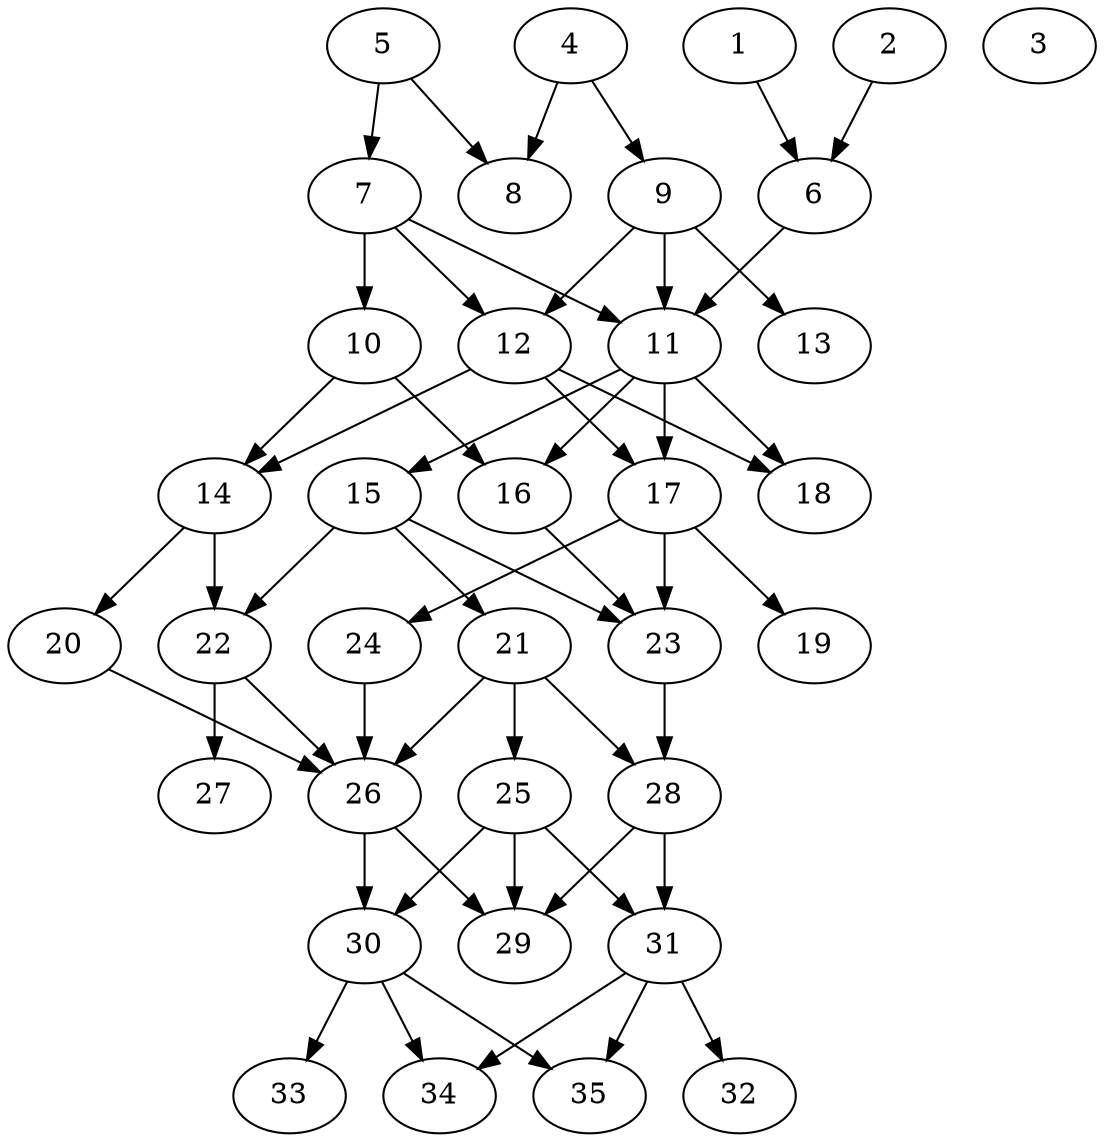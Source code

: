 // DAG automatically generated by daggen at Thu Oct  3 14:05:36 2019
// ./daggen --dot -n 35 --ccr 0.4 --fat 0.5 --regular 0.7 --density 0.6 --mindata 5242880 --maxdata 52428800 
digraph G {
  1 [size="15365120", alpha="0.12", expect_size="6146048"] 
  1 -> 6 [size ="6146048"]
  2 [size="102376960", alpha="0.19", expect_size="40950784"] 
  2 -> 6 [size ="40950784"]
  3 [size="76157440", alpha="0.05", expect_size="30462976"] 
  4 [size="66232320", alpha="0.17", expect_size="26492928"] 
  4 -> 8 [size ="26492928"]
  4 -> 9 [size ="26492928"]
  5 [size="121075200", alpha="0.10", expect_size="48430080"] 
  5 -> 7 [size ="48430080"]
  5 -> 8 [size ="48430080"]
  6 [size="32929280", alpha="0.19", expect_size="13171712"] 
  6 -> 11 [size ="13171712"]
  7 [size="63841280", alpha="0.10", expect_size="25536512"] 
  7 -> 10 [size ="25536512"]
  7 -> 11 [size ="25536512"]
  7 -> 12 [size ="25536512"]
  8 [size="126202880", alpha="0.01", expect_size="50481152"] 
  9 [size="29286400", alpha="0.12", expect_size="11714560"] 
  9 -> 11 [size ="11714560"]
  9 -> 12 [size ="11714560"]
  9 -> 13 [size ="11714560"]
  10 [size="19589120", alpha="0.12", expect_size="7835648"] 
  10 -> 14 [size ="7835648"]
  10 -> 16 [size ="7835648"]
  11 [size="19125760", alpha="0.13", expect_size="7650304"] 
  11 -> 15 [size ="7650304"]
  11 -> 16 [size ="7650304"]
  11 -> 17 [size ="7650304"]
  11 -> 18 [size ="7650304"]
  12 [size="90739200", alpha="0.14", expect_size="36295680"] 
  12 -> 14 [size ="36295680"]
  12 -> 17 [size ="36295680"]
  12 -> 18 [size ="36295680"]
  13 [size="86766080", alpha="0.13", expect_size="34706432"] 
  14 [size="115481600", alpha="0.16", expect_size="46192640"] 
  14 -> 20 [size ="46192640"]
  14 -> 22 [size ="46192640"]
  15 [size="98938880", alpha="0.19", expect_size="39575552"] 
  15 -> 21 [size ="39575552"]
  15 -> 22 [size ="39575552"]
  15 -> 23 [size ="39575552"]
  16 [size="42193920", alpha="0.14", expect_size="16877568"] 
  16 -> 23 [size ="16877568"]
  17 [size="38668800", alpha="0.14", expect_size="15467520"] 
  17 -> 19 [size ="15467520"]
  17 -> 23 [size ="15467520"]
  17 -> 24 [size ="15467520"]
  18 [size="99294720", alpha="0.19", expect_size="39717888"] 
  19 [size="105418240", alpha="0.12", expect_size="42167296"] 
  20 [size="58539520", alpha="0.14", expect_size="23415808"] 
  20 -> 26 [size ="23415808"]
  21 [size="130990080", alpha="0.17", expect_size="52396032"] 
  21 -> 25 [size ="52396032"]
  21 -> 26 [size ="52396032"]
  21 -> 28 [size ="52396032"]
  22 [size="92428800", alpha="0.15", expect_size="36971520"] 
  22 -> 26 [size ="36971520"]
  22 -> 27 [size ="36971520"]
  23 [size="54958080", alpha="0.04", expect_size="21983232"] 
  23 -> 28 [size ="21983232"]
  24 [size="15004160", alpha="0.02", expect_size="6001664"] 
  24 -> 26 [size ="6001664"]
  25 [size="111452160", alpha="0.18", expect_size="44580864"] 
  25 -> 29 [size ="44580864"]
  25 -> 30 [size ="44580864"]
  25 -> 31 [size ="44580864"]
  26 [size="103347200", alpha="0.17", expect_size="41338880"] 
  26 -> 29 [size ="41338880"]
  26 -> 30 [size ="41338880"]
  27 [size="66944000", alpha="0.05", expect_size="26777600"] 
  28 [size="32545280", alpha="0.12", expect_size="13018112"] 
  28 -> 29 [size ="13018112"]
  28 -> 31 [size ="13018112"]
  29 [size="28262400", alpha="0.02", expect_size="11304960"] 
  30 [size="98019840", alpha="0.13", expect_size="39207936"] 
  30 -> 33 [size ="39207936"]
  30 -> 34 [size ="39207936"]
  30 -> 35 [size ="39207936"]
  31 [size="64401920", alpha="0.05", expect_size="25760768"] 
  31 -> 32 [size ="25760768"]
  31 -> 34 [size ="25760768"]
  31 -> 35 [size ="25760768"]
  32 [size="47628800", alpha="0.10", expect_size="19051520"] 
  33 [size="19008000", alpha="0.08", expect_size="7603200"] 
  34 [size="41592320", alpha="0.03", expect_size="16636928"] 
  35 [size="50542080", alpha="0.12", expect_size="20216832"] 
}
